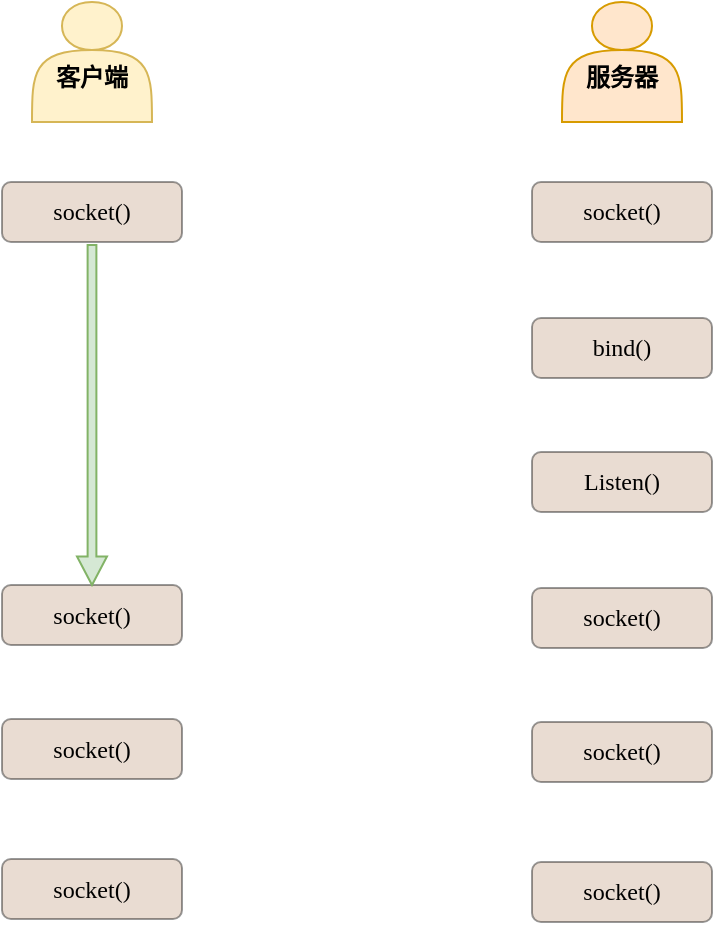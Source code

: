 <mxfile version="22.0.8" type="github">
  <diagram name="第 1 页" id="Kv1g2cWNmDUzKT-I0tPs">
    <mxGraphModel dx="842" dy="506" grid="1" gridSize="10" guides="1" tooltips="1" connect="1" arrows="1" fold="1" page="1" pageScale="1" pageWidth="827" pageHeight="1169" math="0" shadow="0">
      <root>
        <mxCell id="0" />
        <mxCell id="1" parent="0" />
        <mxCell id="ybtzGjQQWgPssiMgLpUO-7" value="&lt;div&gt;&lt;b&gt;&lt;br&gt;&lt;/b&gt;&lt;/div&gt;&lt;div&gt;&lt;b&gt;客户端&lt;/b&gt;&lt;/div&gt;" style="shape=actor;whiteSpace=wrap;html=1;fillColor=#fff2cc;fontFamily=Times New Roman;strokeColor=#d6b656;" vertex="1" parent="1">
          <mxGeometry x="185" y="90" width="60" height="60" as="geometry" />
        </mxCell>
        <mxCell id="ybtzGjQQWgPssiMgLpUO-8" value="&lt;div&gt;&lt;b&gt;&lt;br&gt;&lt;/b&gt;&lt;/div&gt;&lt;div&gt;&lt;b&gt;服务器&lt;br&gt;&lt;/b&gt;&lt;/div&gt;" style="shape=actor;whiteSpace=wrap;html=1;fillColor=#ffe6cc;fontFamily=Times New Roman;strokeColor=#d79b00;" vertex="1" parent="1">
          <mxGeometry x="450" y="90" width="60" height="60" as="geometry" />
        </mxCell>
        <mxCell id="ybtzGjQQWgPssiMgLpUO-9" value="socket()" style="rounded=1;whiteSpace=wrap;html=1;fillColor=#C7A78F;opacity=40;fontFamily=Lucida Console;" vertex="1" parent="1">
          <mxGeometry x="435" y="180" width="90" height="30" as="geometry" />
        </mxCell>
        <mxCell id="ybtzGjQQWgPssiMgLpUO-10" value="bind()" style="rounded=1;whiteSpace=wrap;html=1;fillColor=#C7A78F;opacity=40;fontFamily=Lucida Console;" vertex="1" parent="1">
          <mxGeometry x="435" y="248" width="90" height="30" as="geometry" />
        </mxCell>
        <mxCell id="ybtzGjQQWgPssiMgLpUO-11" value="Listen()" style="rounded=1;whiteSpace=wrap;html=1;fillColor=#C7A78F;opacity=40;fontFamily=Lucida Console;" vertex="1" parent="1">
          <mxGeometry x="435" y="315" width="90" height="30" as="geometry" />
        </mxCell>
        <mxCell id="ybtzGjQQWgPssiMgLpUO-12" value="socket()" style="rounded=1;whiteSpace=wrap;html=1;fillColor=#C7A78F;opacity=40;fontFamily=Lucida Console;" vertex="1" parent="1">
          <mxGeometry x="435" y="383" width="90" height="30" as="geometry" />
        </mxCell>
        <mxCell id="ybtzGjQQWgPssiMgLpUO-13" value="socket()" style="rounded=1;whiteSpace=wrap;html=1;fillColor=#C7A78F;opacity=40;fontFamily=Lucida Console;" vertex="1" parent="1">
          <mxGeometry x="435" y="450" width="90" height="30" as="geometry" />
        </mxCell>
        <mxCell id="ybtzGjQQWgPssiMgLpUO-14" value="socket()" style="rounded=1;whiteSpace=wrap;html=1;fillColor=#C7A78F;opacity=40;fontFamily=Lucida Console;" vertex="1" parent="1">
          <mxGeometry x="435" y="520" width="90" height="30" as="geometry" />
        </mxCell>
        <mxCell id="ybtzGjQQWgPssiMgLpUO-15" value="socket()" style="rounded=1;whiteSpace=wrap;html=1;fillColor=#C7A78F;opacity=40;fontFamily=Lucida Console;" vertex="1" parent="1">
          <mxGeometry x="170" y="381.5" width="90" height="30" as="geometry" />
        </mxCell>
        <mxCell id="ybtzGjQQWgPssiMgLpUO-16" value="socket()" style="rounded=1;whiteSpace=wrap;html=1;fillColor=#C7A78F;opacity=40;fontFamily=Lucida Console;" vertex="1" parent="1">
          <mxGeometry x="170" y="448.5" width="90" height="30" as="geometry" />
        </mxCell>
        <mxCell id="ybtzGjQQWgPssiMgLpUO-17" value="socket()" style="rounded=1;whiteSpace=wrap;html=1;fillColor=#C7A78F;opacity=40;fontFamily=Lucida Console;" vertex="1" parent="1">
          <mxGeometry x="170" y="518.5" width="90" height="30" as="geometry" />
        </mxCell>
        <mxCell id="ybtzGjQQWgPssiMgLpUO-18" value="socket()" style="rounded=1;whiteSpace=wrap;html=1;fillColor=#C7A78F;opacity=40;fontFamily=Lucida Console;" vertex="1" parent="1">
          <mxGeometry x="170" y="180" width="90" height="30" as="geometry" />
        </mxCell>
        <mxCell id="ybtzGjQQWgPssiMgLpUO-20" value="" style="shape=singleArrow;direction=south;whiteSpace=wrap;html=1;arrowWidth=0.293;arrowSize=0.084;fillColor=#D5E8D4;strokeColor=#82b366;" vertex="1" parent="1">
          <mxGeometry x="207.5" y="211.5" width="15" height="170" as="geometry" />
        </mxCell>
      </root>
    </mxGraphModel>
  </diagram>
</mxfile>

